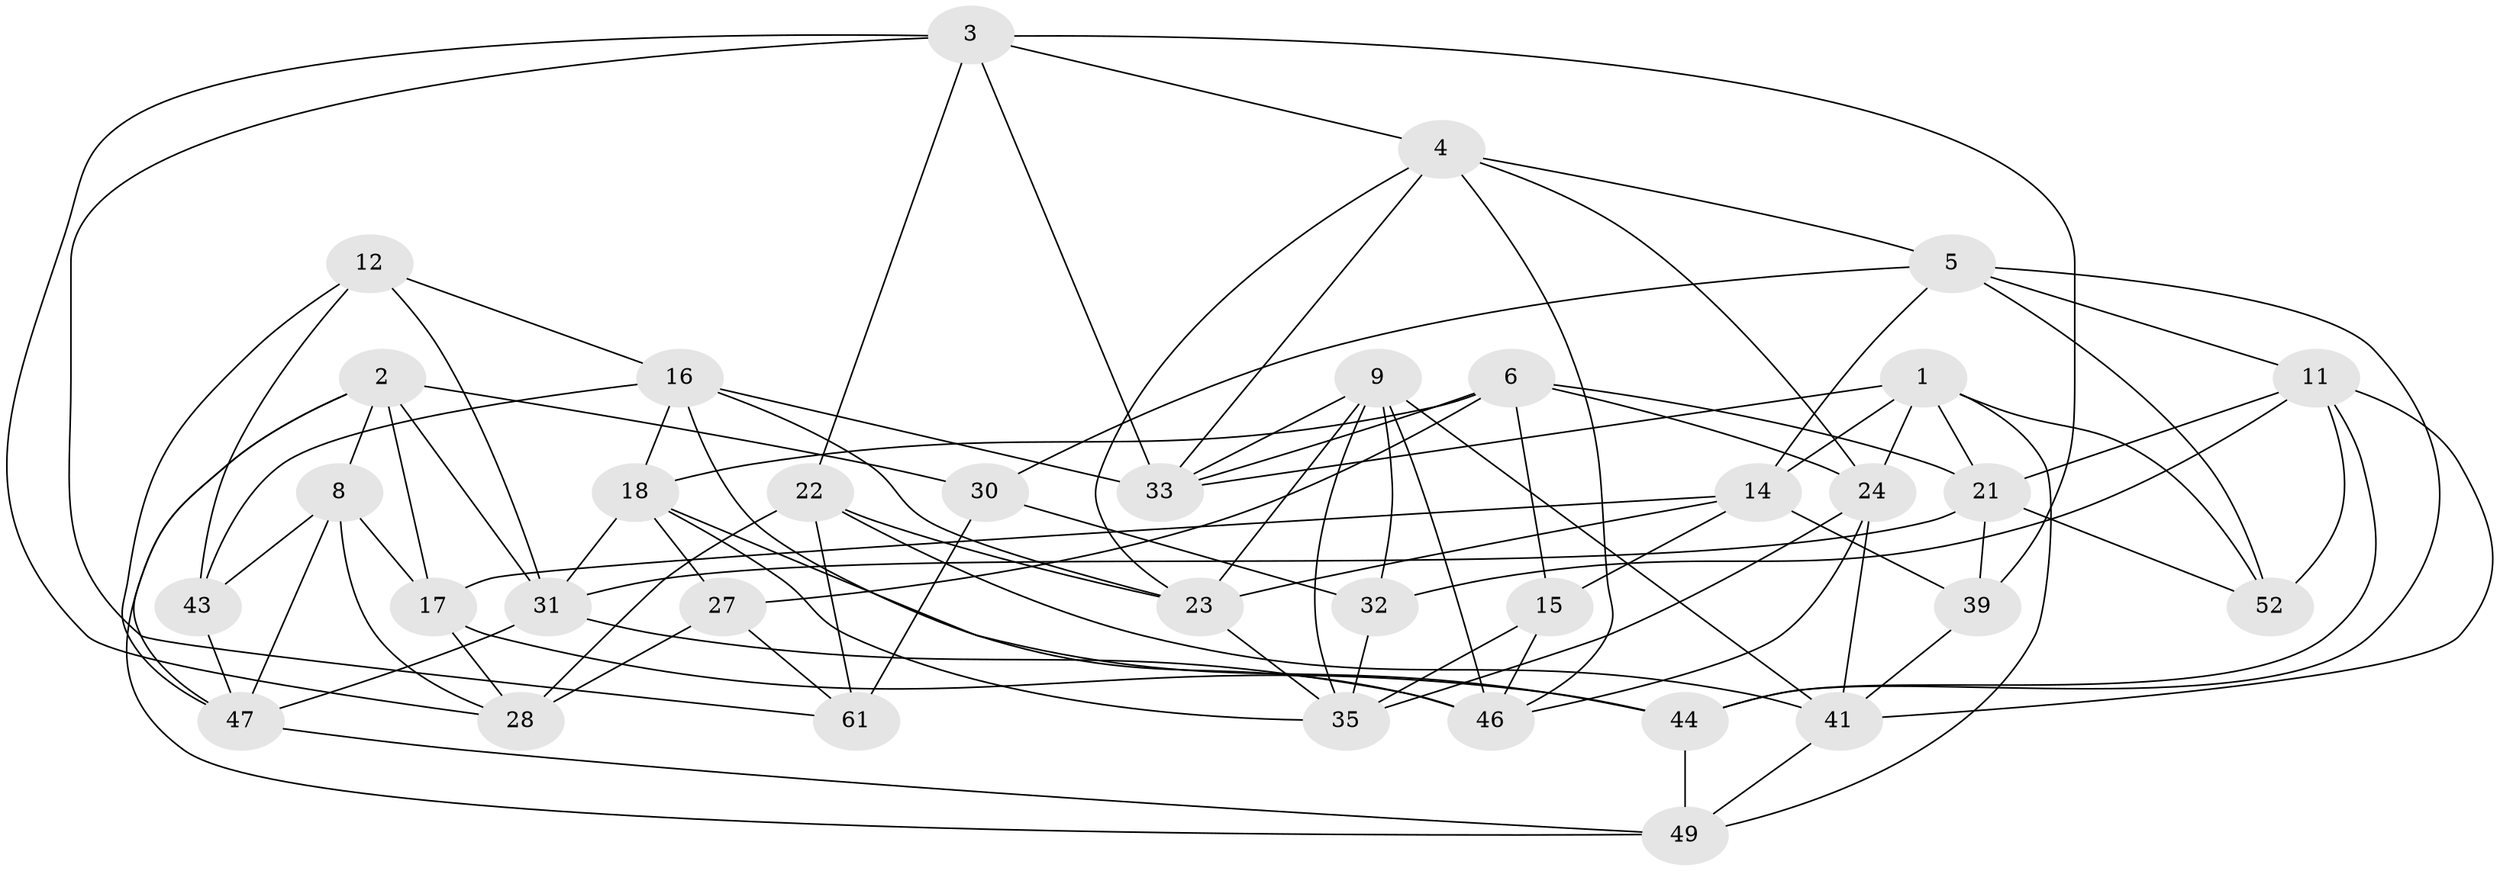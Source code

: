 // original degree distribution, {4: 1.0}
// Generated by graph-tools (version 1.1) at 2025/42/03/06/25 10:42:25]
// undirected, 35 vertices, 93 edges
graph export_dot {
graph [start="1"]
  node [color=gray90,style=filled];
  1 [super="+19"];
  2 [super="+13"];
  3 [super="+20"];
  4 [super="+7"];
  5 [super="+10"];
  6 [super="+26"];
  8 [super="+45"];
  9 [super="+58"];
  11 [super="+55"];
  12;
  14 [super="+25"];
  15;
  16 [super="+42"];
  17 [super="+51"];
  18 [super="+36"];
  21 [super="+29"];
  22 [super="+54"];
  23 [super="+60"];
  24 [super="+34"];
  27;
  28 [super="+37"];
  30;
  31 [super="+40"];
  32;
  33 [super="+38"];
  35 [super="+57"];
  39;
  41 [super="+56"];
  43;
  44 [super="+53"];
  46 [super="+59"];
  47 [super="+48"];
  49 [super="+50"];
  52;
  61;
  1 -- 52;
  1 -- 21;
  1 -- 14;
  1 -- 49;
  1 -- 24;
  1 -- 33;
  2 -- 17;
  2 -- 8;
  2 -- 47;
  2 -- 30;
  2 -- 31;
  2 -- 49;
  3 -- 33;
  3 -- 22;
  3 -- 39;
  3 -- 61;
  3 -- 4;
  3 -- 28;
  4 -- 23;
  4 -- 5;
  4 -- 24;
  4 -- 33;
  4 -- 46;
  5 -- 52;
  5 -- 30;
  5 -- 11;
  5 -- 44;
  5 -- 14;
  6 -- 27;
  6 -- 18;
  6 -- 21;
  6 -- 24;
  6 -- 33;
  6 -- 15;
  8 -- 17 [weight=2];
  8 -- 43;
  8 -- 28;
  8 -- 47;
  9 -- 33;
  9 -- 35;
  9 -- 32;
  9 -- 46;
  9 -- 41;
  9 -- 23;
  11 -- 21;
  11 -- 52;
  11 -- 32;
  11 -- 41;
  11 -- 44;
  12 -- 47;
  12 -- 43;
  12 -- 16;
  12 -- 31;
  14 -- 23;
  14 -- 17;
  14 -- 39;
  14 -- 15;
  15 -- 35;
  15 -- 46;
  16 -- 18;
  16 -- 46;
  16 -- 33;
  16 -- 43;
  16 -- 23;
  17 -- 44;
  17 -- 28;
  18 -- 44;
  18 -- 31;
  18 -- 27;
  18 -- 35;
  21 -- 39;
  21 -- 52;
  21 -- 31;
  22 -- 41;
  22 -- 28 [weight=2];
  22 -- 61;
  22 -- 23;
  23 -- 35;
  24 -- 35;
  24 -- 46;
  24 -- 41;
  27 -- 61;
  27 -- 28;
  30 -- 32;
  30 -- 61;
  31 -- 46;
  31 -- 47;
  32 -- 35;
  39 -- 41;
  41 -- 49;
  43 -- 47;
  44 -- 49 [weight=2];
  47 -- 49;
}
